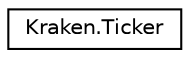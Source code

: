 digraph "Graphical Class Hierarchy"
{
 // LATEX_PDF_SIZE
  edge [fontname="Helvetica",fontsize="10",labelfontname="Helvetica",labelfontsize="10"];
  node [fontname="Helvetica",fontsize="10",shape=record];
  rankdir="LR";
  Node0 [label="Kraken.Ticker",height=0.2,width=0.4,color="black", fillcolor="white", style="filled",URL="$class_kraken_1_1_ticker.html",tooltip="Asset Ticker Info"];
}
